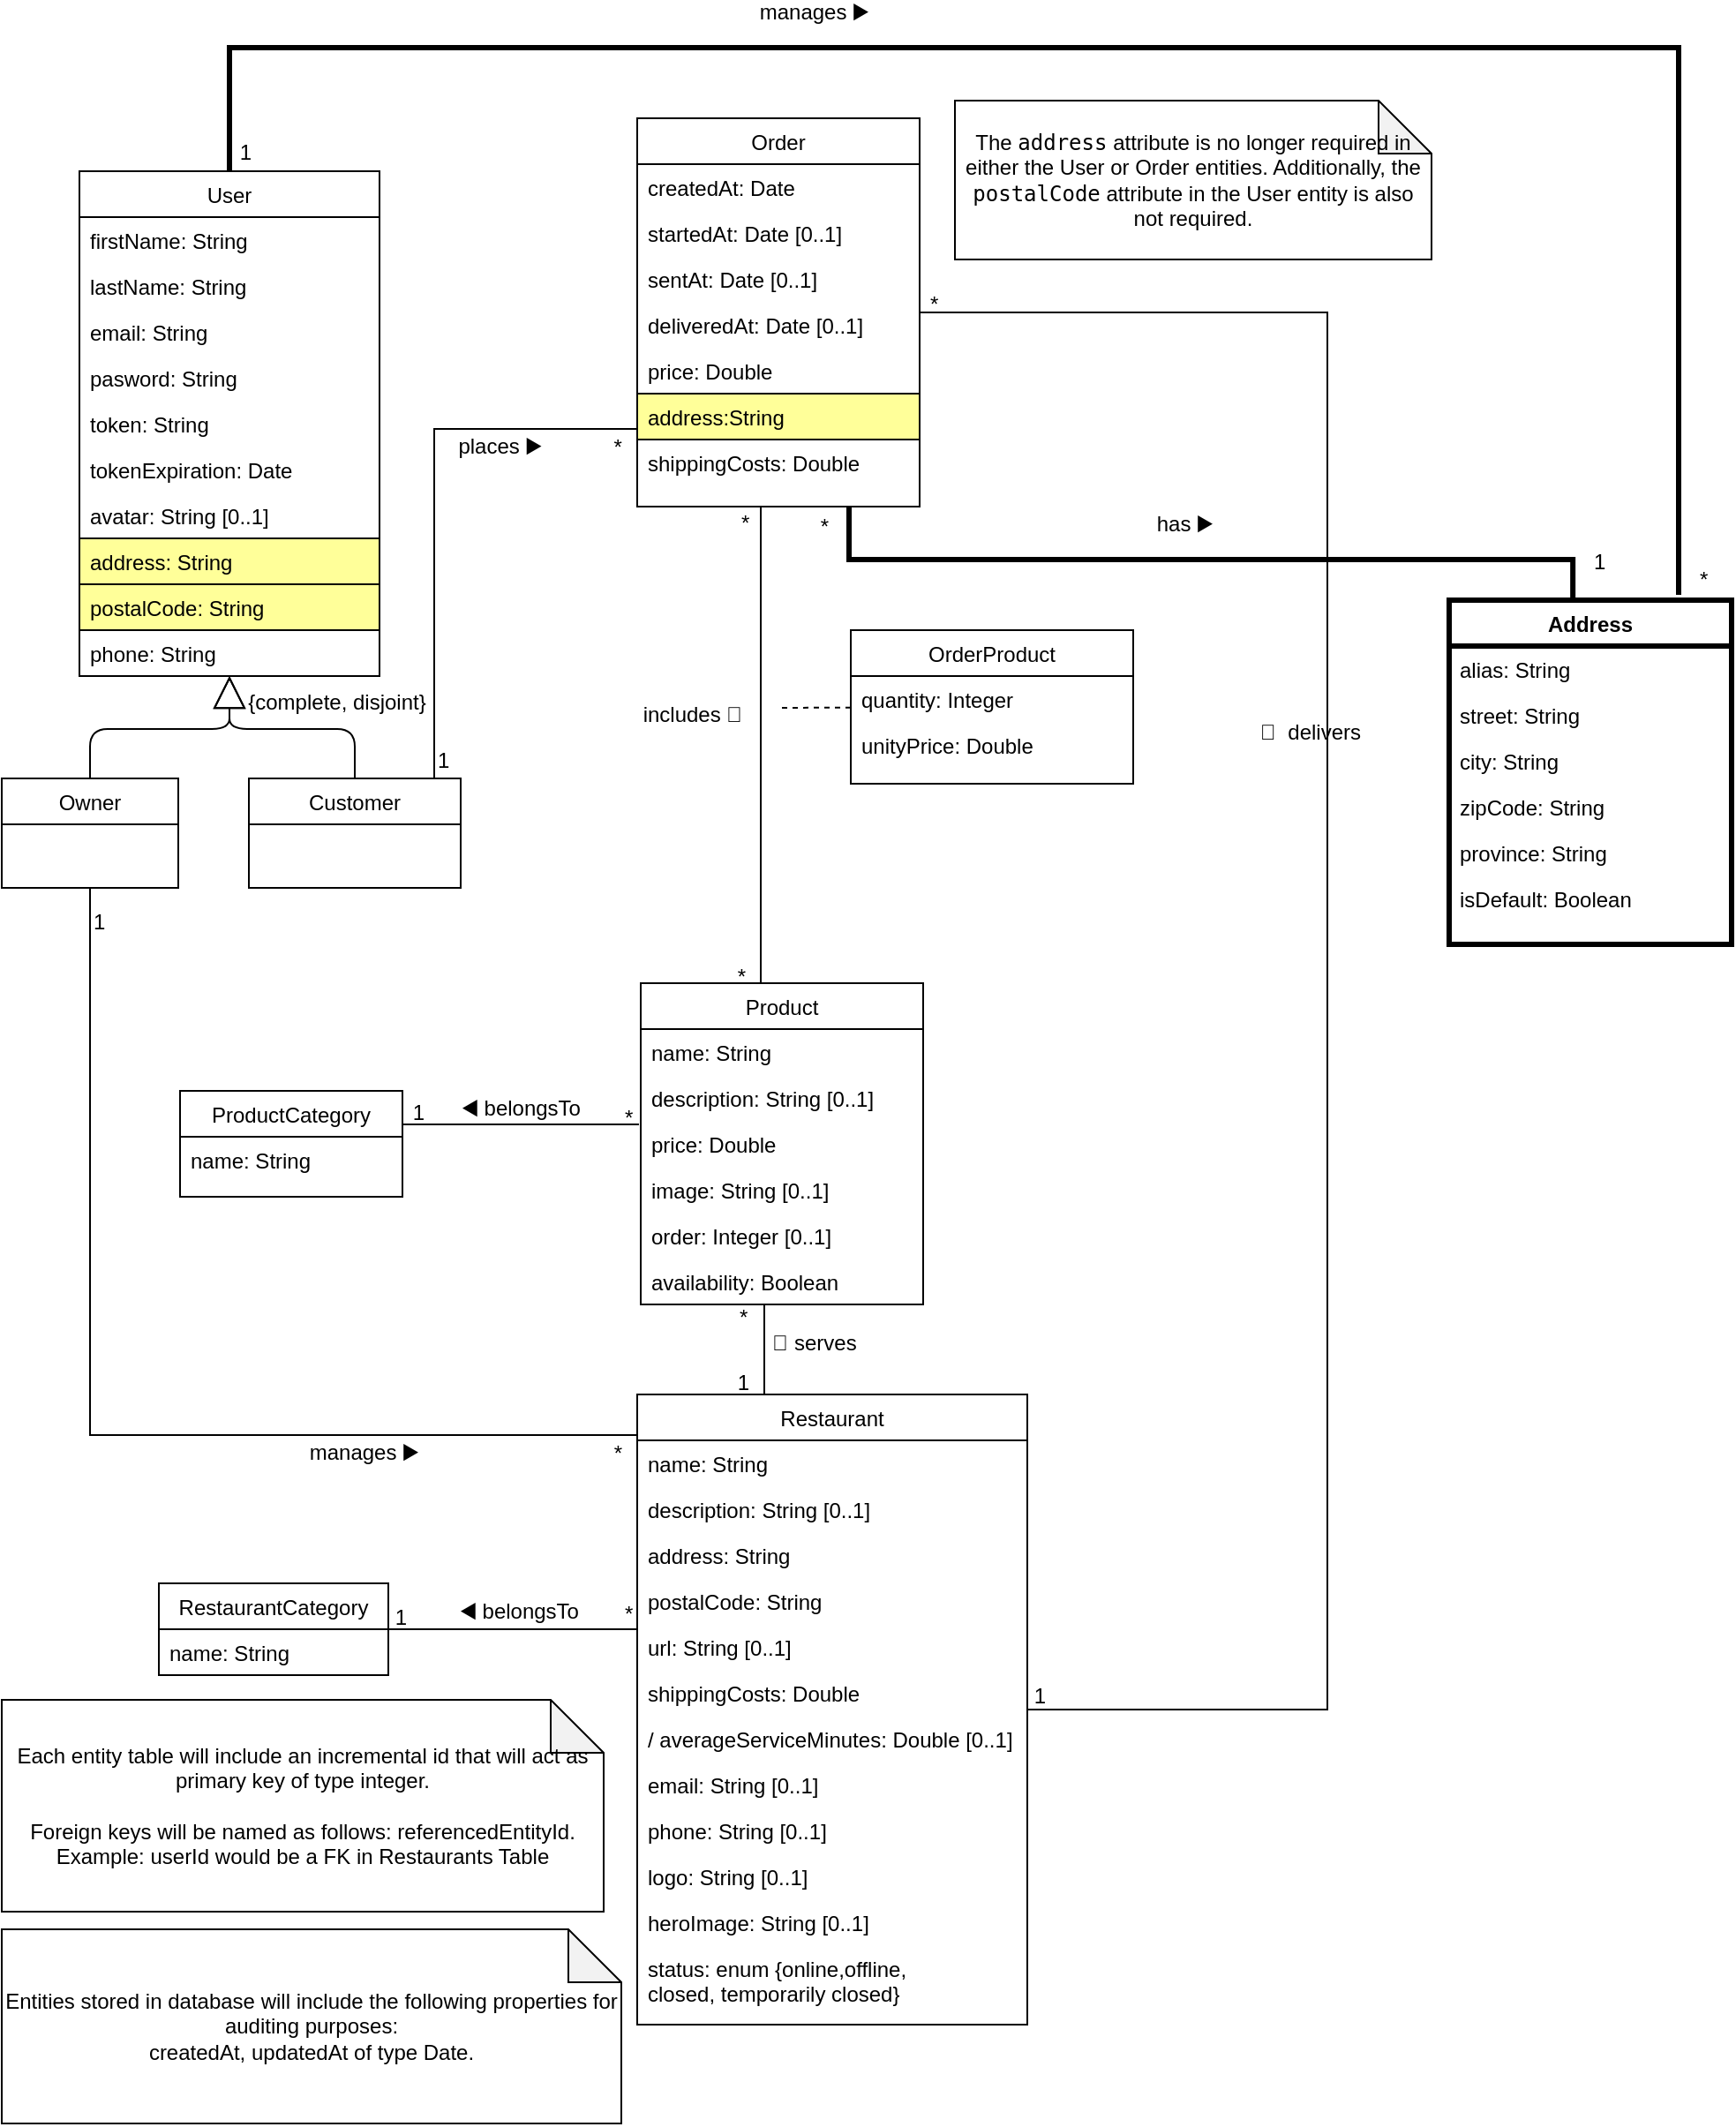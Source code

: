 <mxfile version="24.8.4">
  <diagram name="EntityRelationship" id="0">
    <mxGraphModel dx="1115" dy="962" grid="1" gridSize="10" guides="1" tooltips="1" connect="1" arrows="1" fold="1" page="1" pageScale="1" pageWidth="850" pageHeight="1100" math="0" shadow="0">
      <root>
        <mxCell id="0" />
        <mxCell id="1" parent="0" />
        <mxCell id="ZuIVsGPHtiVXXbY4uNQd-1" value="User" style="swimlane;fontStyle=0;align=center;verticalAlign=top;childLayout=stackLayout;horizontal=1;startSize=26;horizontalStack=0;resizeParent=1;resizeLast=0;collapsible=1;marginBottom=0;rounded=0;shadow=0;strokeWidth=1;" vertex="1" parent="1">
          <mxGeometry x="314" y="210" width="170" height="286" as="geometry">
            <mxRectangle x="230" y="140" width="160" height="26" as="alternateBounds" />
          </mxGeometry>
        </mxCell>
        <mxCell id="ZuIVsGPHtiVXXbY4uNQd-2" value="firstName: String" style="text;align=left;verticalAlign=top;spacingLeft=4;spacingRight=4;overflow=hidden;rotatable=0;points=[[0,0.5],[1,0.5]];portConstraint=eastwest;" vertex="1" parent="ZuIVsGPHtiVXXbY4uNQd-1">
          <mxGeometry y="26" width="170" height="26" as="geometry" />
        </mxCell>
        <mxCell id="ZuIVsGPHtiVXXbY4uNQd-3" value="lastName: String" style="text;align=left;verticalAlign=top;spacingLeft=4;spacingRight=4;overflow=hidden;rotatable=0;points=[[0,0.5],[1,0.5]];portConstraint=eastwest;rounded=0;shadow=0;html=0;" vertex="1" parent="ZuIVsGPHtiVXXbY4uNQd-1">
          <mxGeometry y="52" width="170" height="26" as="geometry" />
        </mxCell>
        <mxCell id="ZuIVsGPHtiVXXbY4uNQd-4" value="email: String" style="text;align=left;verticalAlign=top;spacingLeft=4;spacingRight=4;overflow=hidden;rotatable=0;points=[[0,0.5],[1,0.5]];portConstraint=eastwest;rounded=0;shadow=0;html=0;" vertex="1" parent="ZuIVsGPHtiVXXbY4uNQd-1">
          <mxGeometry y="78" width="170" height="26" as="geometry" />
        </mxCell>
        <mxCell id="ZuIVsGPHtiVXXbY4uNQd-5" value="pasword: String" style="text;align=left;verticalAlign=top;spacingLeft=4;spacingRight=4;overflow=hidden;rotatable=0;points=[[0,0.5],[1,0.5]];portConstraint=eastwest;rounded=0;shadow=0;html=0;" vertex="1" parent="ZuIVsGPHtiVXXbY4uNQd-1">
          <mxGeometry y="104" width="170" height="26" as="geometry" />
        </mxCell>
        <mxCell id="ZuIVsGPHtiVXXbY4uNQd-6" value="token: String" style="text;align=left;verticalAlign=top;spacingLeft=4;spacingRight=4;overflow=hidden;rotatable=0;points=[[0,0.5],[1,0.5]];portConstraint=eastwest;rounded=0;shadow=0;html=0;" vertex="1" parent="ZuIVsGPHtiVXXbY4uNQd-1">
          <mxGeometry y="130" width="170" height="26" as="geometry" />
        </mxCell>
        <mxCell id="ZuIVsGPHtiVXXbY4uNQd-7" value="tokenExpiration: Date" style="text;align=left;verticalAlign=top;spacingLeft=4;spacingRight=4;overflow=hidden;rotatable=0;points=[[0,0.5],[1,0.5]];portConstraint=eastwest;rounded=0;shadow=0;html=0;" vertex="1" parent="ZuIVsGPHtiVXXbY4uNQd-1">
          <mxGeometry y="156" width="170" height="26" as="geometry" />
        </mxCell>
        <mxCell id="ZuIVsGPHtiVXXbY4uNQd-8" value="avatar: String [0..1]" style="text;align=left;verticalAlign=top;spacingLeft=4;spacingRight=4;overflow=hidden;rotatable=0;points=[[0,0.5],[1,0.5]];portConstraint=eastwest;rounded=0;shadow=0;html=0;" vertex="1" parent="ZuIVsGPHtiVXXbY4uNQd-1">
          <mxGeometry y="182" width="170" height="26" as="geometry" />
        </mxCell>
        <mxCell id="ZuIVsGPHtiVXXbY4uNQd-9" value="address: String" style="text;align=left;verticalAlign=top;spacingLeft=4;spacingRight=4;overflow=hidden;rotatable=0;points=[[0,0.5],[1,0.5]];portConstraint=eastwest;rounded=0;shadow=0;html=0;fillColor=#FFFF99;strokeColor=#000000;" vertex="1" parent="ZuIVsGPHtiVXXbY4uNQd-1">
          <mxGeometry y="208" width="170" height="26" as="geometry" />
        </mxCell>
        <mxCell id="ZuIVsGPHtiVXXbY4uNQd-10" value="postalCode: String" style="text;align=left;verticalAlign=top;spacingLeft=4;spacingRight=4;overflow=hidden;rotatable=0;points=[[0,0.5],[1,0.5]];portConstraint=eastwest;rounded=0;shadow=0;html=0;fillColor=#FFFF99;strokeColor=#000000;" vertex="1" parent="ZuIVsGPHtiVXXbY4uNQd-1">
          <mxGeometry y="234" width="170" height="26" as="geometry" />
        </mxCell>
        <mxCell id="ZuIVsGPHtiVXXbY4uNQd-11" value="phone: String" style="text;align=left;verticalAlign=top;spacingLeft=4;spacingRight=4;overflow=hidden;rotatable=0;points=[[0,0.5],[1,0.5]];portConstraint=eastwest;rounded=0;shadow=0;html=0;" vertex="1" parent="ZuIVsGPHtiVXXbY4uNQd-1">
          <mxGeometry y="260" width="170" height="26" as="geometry" />
        </mxCell>
        <mxCell id="ZuIVsGPHtiVXXbY4uNQd-12" value="Restaurant" style="swimlane;fontStyle=0;align=center;verticalAlign=top;childLayout=stackLayout;horizontal=1;startSize=26;horizontalStack=0;resizeParent=1;resizeLast=0;collapsible=1;marginBottom=0;rounded=0;shadow=0;strokeWidth=1;" vertex="1" parent="1">
          <mxGeometry x="630" y="903" width="221" height="357" as="geometry">
            <mxRectangle x="130" y="380" width="160" height="26" as="alternateBounds" />
          </mxGeometry>
        </mxCell>
        <mxCell id="ZuIVsGPHtiVXXbY4uNQd-13" value="name: String" style="text;align=left;verticalAlign=top;spacingLeft=4;spacingRight=4;overflow=hidden;rotatable=0;points=[[0,0.5],[1,0.5]];portConstraint=eastwest;" vertex="1" parent="ZuIVsGPHtiVXXbY4uNQd-12">
          <mxGeometry y="26" width="221" height="26" as="geometry" />
        </mxCell>
        <mxCell id="ZuIVsGPHtiVXXbY4uNQd-14" value="description: String [0..1]" style="text;align=left;verticalAlign=top;spacingLeft=4;spacingRight=4;overflow=hidden;rotatable=0;points=[[0,0.5],[1,0.5]];portConstraint=eastwest;" vertex="1" parent="ZuIVsGPHtiVXXbY4uNQd-12">
          <mxGeometry y="52" width="221" height="26" as="geometry" />
        </mxCell>
        <mxCell id="ZuIVsGPHtiVXXbY4uNQd-15" value="address: String" style="text;align=left;verticalAlign=top;spacingLeft=4;spacingRight=4;overflow=hidden;rotatable=0;points=[[0,0.5],[1,0.5]];portConstraint=eastwest;" vertex="1" parent="ZuIVsGPHtiVXXbY4uNQd-12">
          <mxGeometry y="78" width="221" height="26" as="geometry" />
        </mxCell>
        <mxCell id="ZuIVsGPHtiVXXbY4uNQd-16" value="postalCode: String" style="text;align=left;verticalAlign=top;spacingLeft=4;spacingRight=4;overflow=hidden;rotatable=0;points=[[0,0.5],[1,0.5]];portConstraint=eastwest;" vertex="1" parent="ZuIVsGPHtiVXXbY4uNQd-12">
          <mxGeometry y="104" width="221" height="26" as="geometry" />
        </mxCell>
        <mxCell id="ZuIVsGPHtiVXXbY4uNQd-17" value="url: String [0..1]" style="text;align=left;verticalAlign=top;spacingLeft=4;spacingRight=4;overflow=hidden;rotatable=0;points=[[0,0.5],[1,0.5]];portConstraint=eastwest;" vertex="1" parent="ZuIVsGPHtiVXXbY4uNQd-12">
          <mxGeometry y="130" width="221" height="26" as="geometry" />
        </mxCell>
        <mxCell id="ZuIVsGPHtiVXXbY4uNQd-18" value="shippingCosts: Double" style="text;align=left;verticalAlign=top;spacingLeft=4;spacingRight=4;overflow=hidden;rotatable=0;points=[[0,0.5],[1,0.5]];portConstraint=eastwest;" vertex="1" parent="ZuIVsGPHtiVXXbY4uNQd-12">
          <mxGeometry y="156" width="221" height="26" as="geometry" />
        </mxCell>
        <mxCell id="ZuIVsGPHtiVXXbY4uNQd-19" value="/ averageServiceMinutes: Double [0..1]" style="text;align=left;verticalAlign=top;spacingLeft=4;spacingRight=4;overflow=hidden;rotatable=0;points=[[0,0.5],[1,0.5]];portConstraint=eastwest;" vertex="1" parent="ZuIVsGPHtiVXXbY4uNQd-12">
          <mxGeometry y="182" width="221" height="26" as="geometry" />
        </mxCell>
        <mxCell id="ZuIVsGPHtiVXXbY4uNQd-21" value="email: String [0..1]" style="text;align=left;verticalAlign=top;spacingLeft=4;spacingRight=4;overflow=hidden;rotatable=0;points=[[0,0.5],[1,0.5]];portConstraint=eastwest;" vertex="1" parent="ZuIVsGPHtiVXXbY4uNQd-12">
          <mxGeometry y="208" width="221" height="26" as="geometry" />
        </mxCell>
        <mxCell id="ZuIVsGPHtiVXXbY4uNQd-22" value="phone: String [0..1]" style="text;align=left;verticalAlign=top;spacingLeft=4;spacingRight=4;overflow=hidden;rotatable=0;points=[[0,0.5],[1,0.5]];portConstraint=eastwest;" vertex="1" parent="ZuIVsGPHtiVXXbY4uNQd-12">
          <mxGeometry y="234" width="221" height="26" as="geometry" />
        </mxCell>
        <mxCell id="ZuIVsGPHtiVXXbY4uNQd-23" value="logo: String [0..1]" style="text;align=left;verticalAlign=top;spacingLeft=4;spacingRight=4;overflow=hidden;rotatable=0;points=[[0,0.5],[1,0.5]];portConstraint=eastwest;" vertex="1" parent="ZuIVsGPHtiVXXbY4uNQd-12">
          <mxGeometry y="260" width="221" height="26" as="geometry" />
        </mxCell>
        <mxCell id="ZuIVsGPHtiVXXbY4uNQd-24" value="heroImage: String [0..1]" style="text;align=left;verticalAlign=top;spacingLeft=4;spacingRight=4;overflow=hidden;rotatable=0;points=[[0,0.5],[1,0.5]];portConstraint=eastwest;" vertex="1" parent="ZuIVsGPHtiVXXbY4uNQd-12">
          <mxGeometry y="286" width="221" height="26" as="geometry" />
        </mxCell>
        <mxCell id="ZuIVsGPHtiVXXbY4uNQd-25" value="status: enum {online,offline,&#xa;closed, temporarily closed}" style="text;align=left;verticalAlign=top;spacingLeft=4;spacingRight=4;overflow=hidden;rotatable=0;points=[[0,0.5],[1,0.5]];portConstraint=eastwest;" vertex="1" parent="ZuIVsGPHtiVXXbY4uNQd-12">
          <mxGeometry y="312" width="221" height="38" as="geometry" />
        </mxCell>
        <mxCell id="ZuIVsGPHtiVXXbY4uNQd-26" value="Product" style="swimlane;fontStyle=0;align=center;verticalAlign=top;childLayout=stackLayout;horizontal=1;startSize=26;horizontalStack=0;resizeParent=1;resizeLast=0;collapsible=1;marginBottom=0;rounded=0;shadow=0;strokeWidth=1;" vertex="1" parent="1">
          <mxGeometry x="632" y="670" width="160" height="182" as="geometry">
            <mxRectangle x="340" y="380" width="170" height="26" as="alternateBounds" />
          </mxGeometry>
        </mxCell>
        <mxCell id="ZuIVsGPHtiVXXbY4uNQd-27" value="name: String" style="text;align=left;verticalAlign=top;spacingLeft=4;spacingRight=4;overflow=hidden;rotatable=0;points=[[0,0.5],[1,0.5]];portConstraint=eastwest;" vertex="1" parent="ZuIVsGPHtiVXXbY4uNQd-26">
          <mxGeometry y="26" width="160" height="26" as="geometry" />
        </mxCell>
        <mxCell id="ZuIVsGPHtiVXXbY4uNQd-28" value="description: String [0..1]" style="text;align=left;verticalAlign=top;spacingLeft=4;spacingRight=4;overflow=hidden;rotatable=0;points=[[0,0.5],[1,0.5]];portConstraint=eastwest;" vertex="1" parent="ZuIVsGPHtiVXXbY4uNQd-26">
          <mxGeometry y="52" width="160" height="26" as="geometry" />
        </mxCell>
        <mxCell id="ZuIVsGPHtiVXXbY4uNQd-29" value="price: Double" style="text;align=left;verticalAlign=top;spacingLeft=4;spacingRight=4;overflow=hidden;rotatable=0;points=[[0,0.5],[1,0.5]];portConstraint=eastwest;" vertex="1" parent="ZuIVsGPHtiVXXbY4uNQd-26">
          <mxGeometry y="78" width="160" height="26" as="geometry" />
        </mxCell>
        <mxCell id="ZuIVsGPHtiVXXbY4uNQd-30" value="image: String [0..1]" style="text;align=left;verticalAlign=top;spacingLeft=4;spacingRight=4;overflow=hidden;rotatable=0;points=[[0,0.5],[1,0.5]];portConstraint=eastwest;" vertex="1" parent="ZuIVsGPHtiVXXbY4uNQd-26">
          <mxGeometry y="104" width="160" height="26" as="geometry" />
        </mxCell>
        <mxCell id="ZuIVsGPHtiVXXbY4uNQd-31" value="order: Integer [0..1]" style="text;align=left;verticalAlign=top;spacingLeft=4;spacingRight=4;overflow=hidden;rotatable=0;points=[[0,0.5],[1,0.5]];portConstraint=eastwest;" vertex="1" parent="ZuIVsGPHtiVXXbY4uNQd-26">
          <mxGeometry y="130" width="160" height="26" as="geometry" />
        </mxCell>
        <mxCell id="ZuIVsGPHtiVXXbY4uNQd-32" value="availability: Boolean" style="text;align=left;verticalAlign=top;spacingLeft=4;spacingRight=4;overflow=hidden;rotatable=0;points=[[0,0.5],[1,0.5]];portConstraint=eastwest;" vertex="1" parent="ZuIVsGPHtiVXXbY4uNQd-26">
          <mxGeometry y="156" width="160" height="26" as="geometry" />
        </mxCell>
        <mxCell id="ZuIVsGPHtiVXXbY4uNQd-33" value="Order" style="swimlane;fontStyle=0;align=center;verticalAlign=top;childLayout=stackLayout;horizontal=1;startSize=26;horizontalStack=0;resizeParent=1;resizeLast=0;collapsible=1;marginBottom=0;rounded=0;shadow=0;strokeWidth=1;" vertex="1" parent="1">
          <mxGeometry x="630" y="180" width="160" height="220" as="geometry">
            <mxRectangle x="550" y="140" width="160" height="26" as="alternateBounds" />
          </mxGeometry>
        </mxCell>
        <mxCell id="ZuIVsGPHtiVXXbY4uNQd-34" value="createdAt: Date" style="text;align=left;verticalAlign=top;spacingLeft=4;spacingRight=4;overflow=hidden;rotatable=0;points=[[0,0.5],[1,0.5]];portConstraint=eastwest;" vertex="1" parent="ZuIVsGPHtiVXXbY4uNQd-33">
          <mxGeometry y="26" width="160" height="26" as="geometry" />
        </mxCell>
        <mxCell id="ZuIVsGPHtiVXXbY4uNQd-35" value="startedAt: Date [0..1]" style="text;align=left;verticalAlign=top;spacingLeft=4;spacingRight=4;overflow=hidden;rotatable=0;points=[[0,0.5],[1,0.5]];portConstraint=eastwest;" vertex="1" parent="ZuIVsGPHtiVXXbY4uNQd-33">
          <mxGeometry y="52" width="160" height="26" as="geometry" />
        </mxCell>
        <mxCell id="ZuIVsGPHtiVXXbY4uNQd-36" value="sentAt: Date [0..1]" style="text;align=left;verticalAlign=top;spacingLeft=4;spacingRight=4;overflow=hidden;rotatable=0;points=[[0,0.5],[1,0.5]];portConstraint=eastwest;rounded=0;shadow=0;html=0;" vertex="1" parent="ZuIVsGPHtiVXXbY4uNQd-33">
          <mxGeometry y="78" width="160" height="26" as="geometry" />
        </mxCell>
        <mxCell id="ZuIVsGPHtiVXXbY4uNQd-37" value="deliveredAt: Date [0..1]" style="text;align=left;verticalAlign=top;spacingLeft=4;spacingRight=4;overflow=hidden;rotatable=0;points=[[0,0.5],[1,0.5]];portConstraint=eastwest;rounded=0;shadow=0;html=0;" vertex="1" parent="ZuIVsGPHtiVXXbY4uNQd-33">
          <mxGeometry y="104" width="160" height="26" as="geometry" />
        </mxCell>
        <mxCell id="ZuIVsGPHtiVXXbY4uNQd-38" value="price: Double" style="text;align=left;verticalAlign=top;spacingLeft=4;spacingRight=4;overflow=hidden;rotatable=0;points=[[0,0.5],[1,0.5]];portConstraint=eastwest;rounded=0;shadow=0;html=0;" vertex="1" parent="ZuIVsGPHtiVXXbY4uNQd-33">
          <mxGeometry y="130" width="160" height="26" as="geometry" />
        </mxCell>
        <mxCell id="ZuIVsGPHtiVXXbY4uNQd-40" value="address:String" style="text;align=left;verticalAlign=top;spacingLeft=4;spacingRight=4;overflow=hidden;rotatable=0;points=[[0,0.5],[1,0.5]];portConstraint=eastwest;rounded=0;shadow=0;html=0;fillColor=#FFFF99;strokeColor=#000000;" vertex="1" parent="ZuIVsGPHtiVXXbY4uNQd-33">
          <mxGeometry y="156" width="160" height="26" as="geometry" />
        </mxCell>
        <mxCell id="ZuIVsGPHtiVXXbY4uNQd-100" value="shippingCosts: Double" style="text;align=left;verticalAlign=top;spacingLeft=4;spacingRight=4;overflow=hidden;rotatable=0;points=[[0,0.5],[1,0.5]];portConstraint=eastwest;rounded=0;shadow=0;html=0;" vertex="1" parent="ZuIVsGPHtiVXXbY4uNQd-33">
          <mxGeometry y="182" width="160" height="26" as="geometry" />
        </mxCell>
        <mxCell id="ZuIVsGPHtiVXXbY4uNQd-41" value="" style="endArrow=none;shadow=0;strokeWidth=1;rounded=0;endFill=0;edgeStyle=elbowEdgeStyle;elbow=vertical;exitX=0.875;exitY=-0.007;exitDx=0;exitDy=0;exitPerimeter=0;" edge="1" parent="1" source="ZuIVsGPHtiVXXbY4uNQd-49" target="ZuIVsGPHtiVXXbY4uNQd-33">
          <mxGeometry x="0.5" y="41" relative="1" as="geometry">
            <mxPoint x="661" y="382" as="sourcePoint" />
            <mxPoint x="821" y="382" as="targetPoint" />
            <mxPoint x="-40" y="32" as="offset" />
            <Array as="points">
              <mxPoint x="581" y="356" />
              <mxPoint x="771" y="440" />
              <mxPoint x="731" y="540" />
            </Array>
          </mxGeometry>
        </mxCell>
        <mxCell id="ZuIVsGPHtiVXXbY4uNQd-42" value="1" style="resizable=0;align=left;verticalAlign=bottom;labelBackgroundColor=none;fontSize=12;" connectable="0" vertex="1" parent="ZuIVsGPHtiVXXbY4uNQd-41">
          <mxGeometry x="-1" relative="1" as="geometry">
            <mxPoint y="-1" as="offset" />
          </mxGeometry>
        </mxCell>
        <mxCell id="ZuIVsGPHtiVXXbY4uNQd-43" value="*" style="resizable=0;align=right;verticalAlign=bottom;labelBackgroundColor=none;fontSize=12;" connectable="0" vertex="1" parent="ZuIVsGPHtiVXXbY4uNQd-41">
          <mxGeometry x="1" relative="1" as="geometry">
            <mxPoint x="-7" y="19" as="offset" />
          </mxGeometry>
        </mxCell>
        <mxCell id="ZuIVsGPHtiVXXbY4uNQd-44" value="places ▶️" style="text;html=1;resizable=0;points=[];;align=center;verticalAlign=middle;labelBackgroundColor=none;rounded=0;shadow=0;strokeWidth=1;fontSize=12;" vertex="1" connectable="0" parent="ZuIVsGPHtiVXXbY4uNQd-41">
          <mxGeometry x="0.5" y="49" relative="1" as="geometry">
            <mxPoint y="59" as="offset" />
          </mxGeometry>
        </mxCell>
        <mxCell id="ZuIVsGPHtiVXXbY4uNQd-45" value="RestaurantCategory" style="swimlane;fontStyle=0;align=center;verticalAlign=top;childLayout=stackLayout;horizontal=1;startSize=26;horizontalStack=0;resizeParent=1;resizeLast=0;collapsible=1;marginBottom=0;rounded=0;shadow=0;strokeWidth=1;" vertex="1" parent="1">
          <mxGeometry x="359" y="1010" width="130" height="52" as="geometry">
            <mxRectangle x="780" y="700" width="160" height="26" as="alternateBounds" />
          </mxGeometry>
        </mxCell>
        <mxCell id="ZuIVsGPHtiVXXbY4uNQd-46" value="name: String" style="text;align=left;verticalAlign=top;spacingLeft=4;spacingRight=4;overflow=hidden;rotatable=0;points=[[0,0.5],[1,0.5]];portConstraint=eastwest;" vertex="1" parent="ZuIVsGPHtiVXXbY4uNQd-45">
          <mxGeometry y="26" width="130" height="26" as="geometry" />
        </mxCell>
        <mxCell id="ZuIVsGPHtiVXXbY4uNQd-47" value="Owner" style="swimlane;fontStyle=0;align=center;verticalAlign=top;childLayout=stackLayout;horizontal=1;startSize=26;horizontalStack=0;resizeParent=1;resizeLast=0;collapsible=1;marginBottom=0;rounded=0;shadow=0;strokeWidth=1;" vertex="1" parent="1">
          <mxGeometry x="270" y="554" width="100" height="62" as="geometry">
            <mxRectangle x="130" y="380" width="160" height="26" as="alternateBounds" />
          </mxGeometry>
        </mxCell>
        <mxCell id="ZuIVsGPHtiVXXbY4uNQd-48" value="" style="endArrow=block;endSize=16;endFill=0;html=1;entryX=0.5;entryY=1;entryDx=0;entryDy=0;exitX=0.5;exitY=0;exitDx=0;exitDy=0;" edge="1" parent="1" source="ZuIVsGPHtiVXXbY4uNQd-47" target="ZuIVsGPHtiVXXbY4uNQd-1">
          <mxGeometry x="0.324" y="-77" width="160" relative="1" as="geometry">
            <mxPoint x="459" y="570" as="sourcePoint" />
            <mxPoint x="844" y="770" as="targetPoint" />
            <mxPoint as="offset" />
            <Array as="points">
              <mxPoint x="320" y="526" />
              <mxPoint x="399" y="526" />
            </Array>
          </mxGeometry>
        </mxCell>
        <mxCell id="ZuIVsGPHtiVXXbY4uNQd-49" value="Customer" style="swimlane;fontStyle=0;align=center;verticalAlign=top;childLayout=stackLayout;horizontal=1;startSize=26;horizontalStack=0;resizeParent=1;resizeLast=0;collapsible=1;marginBottom=0;rounded=0;shadow=0;strokeWidth=1;" vertex="1" parent="1">
          <mxGeometry x="410" y="554" width="120" height="62" as="geometry">
            <mxRectangle x="130" y="380" width="160" height="26" as="alternateBounds" />
          </mxGeometry>
        </mxCell>
        <mxCell id="ZuIVsGPHtiVXXbY4uNQd-50" value="" style="endArrow=block;endSize=16;endFill=0;html=1;exitX=0.5;exitY=0;exitDx=0;exitDy=0;" edge="1" parent="1" source="ZuIVsGPHtiVXXbY4uNQd-49" target="ZuIVsGPHtiVXXbY4uNQd-1">
          <mxGeometry x="0.324" y="-77" width="160" relative="1" as="geometry">
            <mxPoint x="550" y="520" as="sourcePoint" />
            <mxPoint x="458.182" y="420" as="targetPoint" />
            <mxPoint as="offset" />
            <Array as="points">
              <mxPoint x="470" y="526" />
              <mxPoint x="399" y="526" />
            </Array>
          </mxGeometry>
        </mxCell>
        <mxCell id="ZuIVsGPHtiVXXbY4uNQd-51" value="ProductCategory" style="swimlane;fontStyle=0;align=center;verticalAlign=top;childLayout=stackLayout;horizontal=1;startSize=26;horizontalStack=0;resizeParent=1;resizeLast=0;collapsible=1;marginBottom=0;rounded=0;shadow=0;strokeWidth=1;" vertex="1" parent="1">
          <mxGeometry x="371" y="731" width="126" height="60" as="geometry">
            <mxRectangle x="130" y="380" width="160" height="26" as="alternateBounds" />
          </mxGeometry>
        </mxCell>
        <mxCell id="ZuIVsGPHtiVXXbY4uNQd-52" value="name: String" style="text;align=left;verticalAlign=top;spacingLeft=4;spacingRight=4;overflow=hidden;rotatable=0;points=[[0,0.5],[1,0.5]];portConstraint=eastwest;" vertex="1" parent="ZuIVsGPHtiVXXbY4uNQd-51">
          <mxGeometry y="26" width="126" height="26" as="geometry" />
        </mxCell>
        <mxCell id="ZuIVsGPHtiVXXbY4uNQd-53" value="" style="endArrow=none;shadow=0;strokeWidth=1;rounded=0;endFill=0;edgeStyle=elbowEdgeStyle;elbow=vertical;" edge="1" parent="1" source="ZuIVsGPHtiVXXbY4uNQd-33" target="ZuIVsGPHtiVXXbY4uNQd-26">
          <mxGeometry x="0.5" y="41" relative="1" as="geometry">
            <mxPoint x="770" y="240" as="sourcePoint" />
            <mxPoint x="888" y="475" as="targetPoint" />
            <mxPoint x="-40" y="32" as="offset" />
            <Array as="points">
              <mxPoint x="700" y="410" />
              <mxPoint x="840" y="310" />
              <mxPoint x="830" y="260" />
              <mxPoint x="840" y="290" />
              <mxPoint x="860" y="310" />
              <mxPoint x="860" y="220" />
              <mxPoint x="830" y="575" />
            </Array>
          </mxGeometry>
        </mxCell>
        <mxCell id="ZuIVsGPHtiVXXbY4uNQd-54" value="*" style="resizable=0;align=left;verticalAlign=bottom;labelBackgroundColor=none;fontSize=12;" connectable="0" vertex="1" parent="ZuIVsGPHtiVXXbY4uNQd-53">
          <mxGeometry x="-1" relative="1" as="geometry">
            <mxPoint x="-13" y="18" as="offset" />
          </mxGeometry>
        </mxCell>
        <mxCell id="ZuIVsGPHtiVXXbY4uNQd-55" value="*" style="resizable=0;align=right;verticalAlign=bottom;labelBackgroundColor=none;fontSize=12;" connectable="0" vertex="1" parent="ZuIVsGPHtiVXXbY4uNQd-53">
          <mxGeometry x="1" relative="1" as="geometry">
            <mxPoint x="-7" y="5" as="offset" />
          </mxGeometry>
        </mxCell>
        <mxCell id="ZuIVsGPHtiVXXbY4uNQd-56" value="includes 🔽" style="text;html=1;resizable=0;points=[];;align=center;verticalAlign=middle;labelBackgroundColor=none;rounded=0;shadow=0;strokeWidth=1;fontSize=12;" vertex="1" connectable="0" parent="ZuIVsGPHtiVXXbY4uNQd-53">
          <mxGeometry x="0.5" y="49" relative="1" as="geometry">
            <mxPoint x="-88" y="-85" as="offset" />
          </mxGeometry>
        </mxCell>
        <mxCell id="ZuIVsGPHtiVXXbY4uNQd-57" value="" style="endArrow=none;dashed=1;html=1;rounded=0;" edge="1" parent="1" source="ZuIVsGPHtiVXXbY4uNQd-58">
          <mxGeometry width="50" height="50" relative="1" as="geometry">
            <mxPoint x="860" y="510" as="sourcePoint" />
            <mxPoint x="711" y="514" as="targetPoint" />
          </mxGeometry>
        </mxCell>
        <mxCell id="ZuIVsGPHtiVXXbY4uNQd-58" value="OrderProduct" style="swimlane;fontStyle=0;align=center;verticalAlign=top;childLayout=stackLayout;horizontal=1;startSize=26;horizontalStack=0;resizeParent=1;resizeLast=0;collapsible=1;marginBottom=0;rounded=0;shadow=0;strokeWidth=1;" vertex="1" parent="1">
          <mxGeometry x="751" y="470" width="160" height="87" as="geometry">
            <mxRectangle x="340" y="380" width="170" height="26" as="alternateBounds" />
          </mxGeometry>
        </mxCell>
        <mxCell id="ZuIVsGPHtiVXXbY4uNQd-59" value="quantity: Integer" style="text;align=left;verticalAlign=top;spacingLeft=4;spacingRight=4;overflow=hidden;rotatable=0;points=[[0,0.5],[1,0.5]];portConstraint=eastwest;" vertex="1" parent="ZuIVsGPHtiVXXbY4uNQd-58">
          <mxGeometry y="26" width="160" height="26" as="geometry" />
        </mxCell>
        <mxCell id="ZuIVsGPHtiVXXbY4uNQd-60" value="unityPrice: Double" style="text;align=left;verticalAlign=top;spacingLeft=4;spacingRight=4;overflow=hidden;rotatable=0;points=[[0,0.5],[1,0.5]];portConstraint=eastwest;" vertex="1" parent="ZuIVsGPHtiVXXbY4uNQd-58">
          <mxGeometry y="52" width="160" height="26" as="geometry" />
        </mxCell>
        <mxCell id="ZuIVsGPHtiVXXbY4uNQd-61" value="" style="endArrow=none;shadow=0;strokeWidth=1;rounded=0;endFill=0;edgeStyle=elbowEdgeStyle;elbow=vertical;" edge="1" parent="1" source="ZuIVsGPHtiVXXbY4uNQd-26" target="ZuIVsGPHtiVXXbY4uNQd-12">
          <mxGeometry x="0.5" y="41" relative="1" as="geometry">
            <mxPoint x="1032" y="903" as="sourcePoint" />
            <mxPoint x="1160" y="683" as="targetPoint" />
            <mxPoint x="-40" y="32" as="offset" />
            <Array as="points">
              <mxPoint x="702" y="873" />
              <mxPoint x="1082" y="603" />
              <mxPoint x="1142" y="683" />
              <mxPoint x="1102" y="783" />
            </Array>
          </mxGeometry>
        </mxCell>
        <mxCell id="ZuIVsGPHtiVXXbY4uNQd-62" value="*" style="resizable=0;align=left;verticalAlign=bottom;labelBackgroundColor=none;fontSize=12;" connectable="0" vertex="1" parent="ZuIVsGPHtiVXXbY4uNQd-61">
          <mxGeometry x="-1" relative="1" as="geometry">
            <mxPoint x="-16" y="16" as="offset" />
          </mxGeometry>
        </mxCell>
        <mxCell id="ZuIVsGPHtiVXXbY4uNQd-63" value="1" style="resizable=0;align=right;verticalAlign=bottom;labelBackgroundColor=none;fontSize=12;" connectable="0" vertex="1" parent="ZuIVsGPHtiVXXbY4uNQd-61">
          <mxGeometry x="1" relative="1" as="geometry">
            <mxPoint x="-7" y="2" as="offset" />
          </mxGeometry>
        </mxCell>
        <mxCell id="ZuIVsGPHtiVXXbY4uNQd-64" value="🔼 serves" style="text;html=1;resizable=0;points=[];;align=center;verticalAlign=middle;labelBackgroundColor=none;rounded=0;shadow=0;strokeWidth=1;fontSize=12;" vertex="1" connectable="0" parent="ZuIVsGPHtiVXXbY4uNQd-61">
          <mxGeometry x="0.5" y="49" relative="1" as="geometry">
            <mxPoint x="-21" y="-17" as="offset" />
          </mxGeometry>
        </mxCell>
        <mxCell id="ZuIVsGPHtiVXXbY4uNQd-65" value="" style="endArrow=none;shadow=0;strokeWidth=1;rounded=0;endFill=0;edgeStyle=elbowEdgeStyle;elbow=vertical;" edge="1" parent="1" source="ZuIVsGPHtiVXXbY4uNQd-33" target="ZuIVsGPHtiVXXbY4uNQd-12">
          <mxGeometry x="0.5" y="41" relative="1" as="geometry">
            <mxPoint x="840" y="380" as="sourcePoint" />
            <mxPoint x="968" y="160" as="targetPoint" />
            <mxPoint x="-40" y="32" as="offset" />
            <Array as="points">
              <mxPoint x="1021" y="696" />
              <mxPoint x="1051" y="560" />
              <mxPoint x="1100" y="520" />
              <mxPoint x="1030" y="500" />
              <mxPoint x="980" y="860" />
              <mxPoint x="940" y="870" />
              <mxPoint x="950" y="160" />
              <mxPoint x="910" y="260" />
            </Array>
          </mxGeometry>
        </mxCell>
        <mxCell id="ZuIVsGPHtiVXXbY4uNQd-66" value="*" style="resizable=0;align=left;verticalAlign=bottom;labelBackgroundColor=none;fontSize=12;" connectable="0" vertex="1" parent="ZuIVsGPHtiVXXbY4uNQd-65">
          <mxGeometry x="-1" relative="1" as="geometry">
            <mxPoint x="4" y="4" as="offset" />
          </mxGeometry>
        </mxCell>
        <mxCell id="ZuIVsGPHtiVXXbY4uNQd-67" value="1" style="resizable=0;align=right;verticalAlign=bottom;labelBackgroundColor=none;fontSize=12;" connectable="0" vertex="1" parent="ZuIVsGPHtiVXXbY4uNQd-65">
          <mxGeometry x="1" relative="1" as="geometry">
            <mxPoint x="12" y="1" as="offset" />
          </mxGeometry>
        </mxCell>
        <mxCell id="ZuIVsGPHtiVXXbY4uNQd-68" value="🔼&amp;nbsp; delivers" style="text;html=1;resizable=0;points=[];;align=center;verticalAlign=middle;labelBackgroundColor=none;rounded=0;shadow=0;strokeWidth=1;fontSize=12;" vertex="1" connectable="0" parent="ZuIVsGPHtiVXXbY4uNQd-65">
          <mxGeometry x="0.5" y="49" relative="1" as="geometry">
            <mxPoint x="-59" y="-426" as="offset" />
          </mxGeometry>
        </mxCell>
        <mxCell id="ZuIVsGPHtiVXXbY4uNQd-69" value="" style="endArrow=none;shadow=0;strokeWidth=1;rounded=0;endFill=0;edgeStyle=elbowEdgeStyle;elbow=vertical;" edge="1" parent="1" target="ZuIVsGPHtiVXXbY4uNQd-51">
          <mxGeometry x="0.5" y="41" relative="1" as="geometry">
            <mxPoint x="631" y="750" as="sourcePoint" />
            <mxPoint x="860" y="826" as="targetPoint" />
            <mxPoint x="-40" y="32" as="offset" />
            <Array as="points">
              <mxPoint x="551" y="750" />
              <mxPoint x="611" y="628" />
              <mxPoint x="621" y="650" />
              <mxPoint x="651" y="730" />
              <mxPoint x="561" y="760" />
              <mxPoint x="541" y="750" />
              <mxPoint x="840" y="680" />
              <mxPoint x="730" y="630" />
              <mxPoint x="1240" y="526" />
              <mxPoint x="1300" y="606" />
              <mxPoint x="1260" y="706" />
            </Array>
          </mxGeometry>
        </mxCell>
        <mxCell id="ZuIVsGPHtiVXXbY4uNQd-70" value="*" style="resizable=0;align=left;verticalAlign=bottom;labelBackgroundColor=none;fontSize=12;" connectable="0" vertex="1" parent="ZuIVsGPHtiVXXbY4uNQd-69">
          <mxGeometry x="-1" relative="1" as="geometry">
            <mxPoint x="-10" y="5" as="offset" />
          </mxGeometry>
        </mxCell>
        <mxCell id="ZuIVsGPHtiVXXbY4uNQd-71" value="1" style="resizable=0;align=right;verticalAlign=bottom;labelBackgroundColor=none;fontSize=12;" connectable="0" vertex="1" parent="ZuIVsGPHtiVXXbY4uNQd-69">
          <mxGeometry x="1" relative="1" as="geometry">
            <mxPoint x="14" y="2" as="offset" />
          </mxGeometry>
        </mxCell>
        <mxCell id="ZuIVsGPHtiVXXbY4uNQd-72" value="&amp;nbsp;◀️ belongsTo" style="text;html=1;resizable=0;points=[];;align=center;verticalAlign=middle;labelBackgroundColor=none;rounded=0;shadow=0;strokeWidth=1;fontSize=12;" vertex="1" connectable="0" parent="ZuIVsGPHtiVXXbY4uNQd-69">
          <mxGeometry x="0.5" y="49" relative="1" as="geometry">
            <mxPoint x="31" y="-58" as="offset" />
          </mxGeometry>
        </mxCell>
        <mxCell id="ZuIVsGPHtiVXXbY4uNQd-73" value="" style="endArrow=none;shadow=0;strokeWidth=1;rounded=0;endFill=0;edgeStyle=elbowEdgeStyle;elbow=vertical;" edge="1" parent="1" source="ZuIVsGPHtiVXXbY4uNQd-12" target="ZuIVsGPHtiVXXbY4uNQd-45">
          <mxGeometry x="0.5" y="41" relative="1" as="geometry">
            <mxPoint x="816" y="920" as="sourcePoint" />
            <mxPoint x="910" y="920" as="targetPoint" />
            <mxPoint x="-40" y="32" as="offset" />
            <Array as="points">
              <mxPoint x="541" y="1036" />
              <mxPoint x="511" y="960" />
              <mxPoint x="551" y="940" />
              <mxPoint x="756" y="870" />
              <mxPoint x="1266" y="766" />
              <mxPoint x="1326" y="846" />
              <mxPoint x="1286" y="946" />
            </Array>
          </mxGeometry>
        </mxCell>
        <mxCell id="ZuIVsGPHtiVXXbY4uNQd-74" value="*" style="resizable=0;align=left;verticalAlign=bottom;labelBackgroundColor=none;fontSize=12;" connectable="0" vertex="1" parent="ZuIVsGPHtiVXXbY4uNQd-73">
          <mxGeometry x="-1" relative="1" as="geometry">
            <mxPoint x="-9" as="offset" />
          </mxGeometry>
        </mxCell>
        <mxCell id="ZuIVsGPHtiVXXbY4uNQd-75" value="1" style="resizable=0;align=right;verticalAlign=bottom;labelBackgroundColor=none;fontSize=12;" connectable="0" vertex="1" parent="ZuIVsGPHtiVXXbY4uNQd-73">
          <mxGeometry x="1" relative="1" as="geometry">
            <mxPoint x="12" y="2" as="offset" />
          </mxGeometry>
        </mxCell>
        <mxCell id="ZuIVsGPHtiVXXbY4uNQd-76" value="&amp;nbsp;◀️ belongsTo" style="text;html=1;resizable=0;points=[];;align=center;verticalAlign=middle;labelBackgroundColor=none;rounded=0;shadow=0;strokeWidth=1;fontSize=12;" vertex="1" connectable="0" parent="ZuIVsGPHtiVXXbY4uNQd-73">
          <mxGeometry x="0.5" y="49" relative="1" as="geometry">
            <mxPoint x="37" y="-59" as="offset" />
          </mxGeometry>
        </mxCell>
        <mxCell id="ZuIVsGPHtiVXXbY4uNQd-77" value="" style="endArrow=none;shadow=0;strokeWidth=1;rounded=0;endFill=0;edgeStyle=elbowEdgeStyle;elbow=vertical;" edge="1" parent="1" source="ZuIVsGPHtiVXXbY4uNQd-47" target="ZuIVsGPHtiVXXbY4uNQd-12">
          <mxGeometry x="0.5" y="41" relative="1" as="geometry">
            <mxPoint x="314" y="1009.034" as="sourcePoint" />
            <mxPoint x="429" y="846" as="targetPoint" />
            <mxPoint x="-40" y="32" as="offset" />
            <Array as="points">
              <mxPoint x="521" y="926" />
              <mxPoint x="570" y="930" />
              <mxPoint x="530" y="1030" />
            </Array>
          </mxGeometry>
        </mxCell>
        <mxCell id="ZuIVsGPHtiVXXbY4uNQd-78" value="1" style="resizable=0;align=left;verticalAlign=bottom;labelBackgroundColor=none;fontSize=12;" connectable="0" vertex="1" parent="ZuIVsGPHtiVXXbY4uNQd-77">
          <mxGeometry x="-1" relative="1" as="geometry">
            <mxPoint y="28" as="offset" />
          </mxGeometry>
        </mxCell>
        <mxCell id="ZuIVsGPHtiVXXbY4uNQd-79" value="*" style="resizable=0;align=right;verticalAlign=bottom;labelBackgroundColor=none;fontSize=12;" connectable="0" vertex="1" parent="ZuIVsGPHtiVXXbY4uNQd-77">
          <mxGeometry x="1" relative="1" as="geometry">
            <mxPoint x="-7" y="19" as="offset" />
          </mxGeometry>
        </mxCell>
        <mxCell id="ZuIVsGPHtiVXXbY4uNQd-80" value="manages ▶️" style="text;html=1;resizable=0;points=[];;align=center;verticalAlign=middle;labelBackgroundColor=none;rounded=0;shadow=0;strokeWidth=1;fontSize=12;" vertex="1" connectable="0" parent="ZuIVsGPHtiVXXbY4uNQd-77">
          <mxGeometry x="0.5" y="49" relative="1" as="geometry">
            <mxPoint y="59" as="offset" />
          </mxGeometry>
        </mxCell>
        <mxCell id="ZuIVsGPHtiVXXbY4uNQd-81" value="Entities stored in database will include the following properties for auditing purposes:&lt;br&gt;createdAt, updatedAt of type Date." style="shape=note;whiteSpace=wrap;html=1;backgroundOutline=1;darkOpacity=0.05;" vertex="1" parent="1">
          <mxGeometry x="270" y="1206" width="351" height="110" as="geometry" />
        </mxCell>
        <mxCell id="ZuIVsGPHtiVXXbY4uNQd-82" value="Each entity table will include an incremental id that will act as primary key of type integer.&lt;br&gt;&lt;br&gt;Foreign keys will be named as follows: referencedEntityId. Example: userId would be a FK in Restaurants Table" style="shape=note;whiteSpace=wrap;html=1;backgroundOutline=1;darkOpacity=0.05;" vertex="1" parent="1">
          <mxGeometry x="270" y="1076" width="341" height="120" as="geometry" />
        </mxCell>
        <mxCell id="ZuIVsGPHtiVXXbY4uNQd-83" value="{complete, disjoint}" style="text;html=1;strokeColor=none;fillColor=none;align=center;verticalAlign=middle;whiteSpace=wrap;rounded=0;" vertex="1" parent="1">
          <mxGeometry x="390" y="496" width="140" height="30" as="geometry" />
        </mxCell>
        <mxCell id="ZuIVsGPHtiVXXbY4uNQd-84" value="Address" style="swimlane;fontStyle=1;align=center;verticalAlign=top;childLayout=stackLayout;horizontal=1;startSize=26;horizontalStack=0;resizeParent=1;resizeLast=0;collapsible=1;marginBottom=0;rounded=0;shadow=0;strokeWidth=3;" vertex="1" parent="1">
          <mxGeometry x="1090" y="453" width="160" height="195" as="geometry">
            <mxRectangle x="1390" y="645" width="170" height="26" as="alternateBounds" />
          </mxGeometry>
        </mxCell>
        <mxCell id="ZuIVsGPHtiVXXbY4uNQd-85" value="alias: String" style="text;align=left;verticalAlign=top;spacingLeft=4;spacingRight=4;overflow=hidden;rotatable=0;points=[[0,0.5],[1,0.5]];portConstraint=eastwest;" vertex="1" parent="ZuIVsGPHtiVXXbY4uNQd-84">
          <mxGeometry y="26" width="160" height="26" as="geometry" />
        </mxCell>
        <mxCell id="ZuIVsGPHtiVXXbY4uNQd-86" value="street: String" style="text;align=left;verticalAlign=top;spacingLeft=4;spacingRight=4;overflow=hidden;rotatable=0;points=[[0,0.5],[1,0.5]];portConstraint=eastwest;" vertex="1" parent="ZuIVsGPHtiVXXbY4uNQd-84">
          <mxGeometry y="52" width="160" height="26" as="geometry" />
        </mxCell>
        <mxCell id="ZuIVsGPHtiVXXbY4uNQd-95" value="city: String" style="text;align=left;verticalAlign=top;spacingLeft=4;spacingRight=4;overflow=hidden;rotatable=0;points=[[0,0.5],[1,0.5]];portConstraint=eastwest;" vertex="1" parent="ZuIVsGPHtiVXXbY4uNQd-84">
          <mxGeometry y="78" width="160" height="26" as="geometry" />
        </mxCell>
        <mxCell id="ZuIVsGPHtiVXXbY4uNQd-96" value="zipCode: String" style="text;align=left;verticalAlign=top;spacingLeft=4;spacingRight=4;overflow=hidden;rotatable=0;points=[[0,0.5],[1,0.5]];portConstraint=eastwest;" vertex="1" parent="ZuIVsGPHtiVXXbY4uNQd-84">
          <mxGeometry y="104" width="160" height="26" as="geometry" />
        </mxCell>
        <mxCell id="ZuIVsGPHtiVXXbY4uNQd-97" value="province: String" style="text;align=left;verticalAlign=top;spacingLeft=4;spacingRight=4;overflow=hidden;rotatable=0;points=[[0,0.5],[1,0.5]];portConstraint=eastwest;" vertex="1" parent="ZuIVsGPHtiVXXbY4uNQd-84">
          <mxGeometry y="130" width="160" height="26" as="geometry" />
        </mxCell>
        <mxCell id="ZuIVsGPHtiVXXbY4uNQd-98" value="isDefault: Boolean" style="text;align=left;verticalAlign=top;spacingLeft=4;spacingRight=4;overflow=hidden;rotatable=0;points=[[0,0.5],[1,0.5]];portConstraint=eastwest;" vertex="1" parent="ZuIVsGPHtiVXXbY4uNQd-84">
          <mxGeometry y="156" width="160" height="26" as="geometry" />
        </mxCell>
        <mxCell id="ZuIVsGPHtiVXXbY4uNQd-87" value="" style="endArrow=none;shadow=0;strokeWidth=3;rounded=0;endFill=0;edgeStyle=elbowEdgeStyle;elbow=vertical;entryX=0.5;entryY=0;entryDx=0;entryDy=0;" edge="1" parent="1" target="ZuIVsGPHtiVXXbY4uNQd-1">
          <mxGeometry x="0.5" y="41" relative="1" as="geometry">
            <mxPoint x="1220" y="450" as="sourcePoint" />
            <mxPoint x="630" y="100" as="targetPoint" />
            <mxPoint x="-40" y="32" as="offset" />
            <Array as="points">
              <mxPoint x="820" y="140" />
              <mxPoint x="1436.11" y="247" />
              <mxPoint x="1466.11" y="327" />
              <mxPoint x="1376.11" y="357" />
              <mxPoint x="1356.11" y="347" />
              <mxPoint x="1655.11" y="277" />
              <mxPoint x="1545.11" y="227" />
              <mxPoint x="2055.11" y="123" />
              <mxPoint x="2115.11" y="203" />
              <mxPoint x="2075.11" y="303" />
            </Array>
          </mxGeometry>
        </mxCell>
        <mxCell id="ZuIVsGPHtiVXXbY4uNQd-88" value="*" style="resizable=0;align=left;verticalAlign=bottom;labelBackgroundColor=none;fontSize=12;" connectable="0" vertex="1" parent="ZuIVsGPHtiVXXbY4uNQd-87">
          <mxGeometry x="-1" relative="1" as="geometry">
            <mxPoint x="10" as="offset" />
          </mxGeometry>
        </mxCell>
        <mxCell id="ZuIVsGPHtiVXXbY4uNQd-89" value="1" style="resizable=0;align=right;verticalAlign=bottom;labelBackgroundColor=none;fontSize=12;" connectable="0" vertex="1" parent="ZuIVsGPHtiVXXbY4uNQd-87">
          <mxGeometry x="1" relative="1" as="geometry">
            <mxPoint x="14" y="-2" as="offset" />
          </mxGeometry>
        </mxCell>
        <mxCell id="ZuIVsGPHtiVXXbY4uNQd-91" value="" style="endArrow=none;shadow=0;strokeWidth=3;rounded=0;endFill=0;edgeStyle=elbowEdgeStyle;elbow=vertical;exitX=0.75;exitY=1;exitDx=0;exitDy=0;entryX=0.438;entryY=0.005;entryDx=0;entryDy=0;entryPerimeter=0;" edge="1" parent="1" source="ZuIVsGPHtiVXXbY4uNQd-33" target="ZuIVsGPHtiVXXbY4uNQd-84">
          <mxGeometry x="0.5" y="41" relative="1" as="geometry">
            <mxPoint x="770" y="420" as="sourcePoint" />
            <mxPoint x="1130" y="490" as="targetPoint" />
            <mxPoint x="-40" y="32" as="offset" />
            <Array as="points">
              <mxPoint x="950" y="430" />
              <mxPoint x="1991.11" y="770" />
              <mxPoint x="2021.11" y="850" />
              <mxPoint x="1931.11" y="880" />
              <mxPoint x="1911.11" y="870" />
              <mxPoint x="2210.11" y="800" />
              <mxPoint x="2100.11" y="750" />
              <mxPoint x="2610.11" y="646" />
              <mxPoint x="2670.11" y="726" />
              <mxPoint x="2630.11" y="826" />
            </Array>
          </mxGeometry>
        </mxCell>
        <mxCell id="ZuIVsGPHtiVXXbY4uNQd-92" value="1" style="resizable=0;align=left;verticalAlign=bottom;labelBackgroundColor=none;fontSize=12;" connectable="0" vertex="1" parent="ZuIVsGPHtiVXXbY4uNQd-91">
          <mxGeometry x="-1" relative="1" as="geometry">
            <mxPoint x="420" y="40" as="offset" />
          </mxGeometry>
        </mxCell>
        <mxCell id="ZuIVsGPHtiVXXbY4uNQd-93" value="*" style="resizable=0;align=right;verticalAlign=bottom;labelBackgroundColor=none;fontSize=12;" connectable="0" vertex="1" parent="ZuIVsGPHtiVXXbY4uNQd-91">
          <mxGeometry x="1" relative="1" as="geometry">
            <mxPoint x="-420" y="-34" as="offset" />
          </mxGeometry>
        </mxCell>
        <mxCell id="ZuIVsGPHtiVXXbY4uNQd-101" value="The &lt;code data-end=&quot;159&quot; data-start=&quot;150&quot;&gt;address&lt;/code&gt; attribute is no longer required in either the User or Order entities. Additionally, the &lt;code data-end=&quot;260&quot; data-start=&quot;248&quot;&gt;postalCode&lt;/code&gt; attribute in the User entity is also not required." style="shape=note;whiteSpace=wrap;html=1;backgroundOutline=1;darkOpacity=0.05;" vertex="1" parent="1">
          <mxGeometry x="810" y="170" width="270" height="90" as="geometry" />
        </mxCell>
        <mxCell id="ZuIVsGPHtiVXXbY4uNQd-106" value="&lt;span style=&quot;color: rgba(0, 0, 0, 0); font-family: monospace; font-size: 0px; text-align: start;&quot;&gt;%3CmxGraphModel%3E%3Croot%3E%3CmxCell%20id%3D%220%22%2F%3E%3CmxCell%20id%3D%221%22%20parent%3D%220%22%2F%3E%3CmxCell%20id%3D%222%22%20value%3D%22places%20%E2%96%B6%EF%B8%8F%22%20style%3D%22text%3Bhtml%3D1%3Bresizable%3D0%3Bpoints%3D%5B%5D%3B%3Balign%3Dcenter%3BverticalAlign%3Dmiddle%3BlabelBackgroundColor%3Dnone%3Brounded%3D0%3Bshadow%3D0%3BstrokeWidth%3D1%3BfontSize%3D12%3B%22%20vertex%3D%221%22%20connectable%3D%220%22%20parent%3D%221%22%3E%3CmxGeometry%20x%3D%22551.434%22%20y%3D%22366%22%20as%3D%22geometry%22%2F%3E%3C%2FmxCell%3E%3C%2Froot%3E%3C%2FmxGraphModel%3E&lt;/span&gt;" style="text;html=1;resizable=0;points=[];;align=center;verticalAlign=middle;labelBackgroundColor=none;rounded=0;shadow=0;strokeWidth=1;fontSize=12;" vertex="1" connectable="0" parent="1">
          <mxGeometry x="671" y="520" as="geometry">
            <mxPoint x="272" y="-106" as="offset" />
          </mxGeometry>
        </mxCell>
        <mxCell id="ZuIVsGPHtiVXXbY4uNQd-107" value="has ▶️" style="text;html=1;resizable=0;points=[];;align=center;verticalAlign=middle;labelBackgroundColor=none;rounded=0;shadow=0;strokeWidth=1;fontSize=12;" vertex="1" connectable="0" parent="1">
          <mxGeometry x="940.004" y="410" as="geometry" />
        </mxCell>
        <mxCell id="ZuIVsGPHtiVXXbY4uNQd-108" value="manages ▶️" style="text;html=1;resizable=0;points=[];;align=center;verticalAlign=middle;labelBackgroundColor=none;rounded=0;shadow=0;strokeWidth=1;fontSize=12;" vertex="1" connectable="0" parent="1">
          <mxGeometry x="730" y="120" as="geometry" />
        </mxCell>
      </root>
    </mxGraphModel>
  </diagram>
</mxfile>
